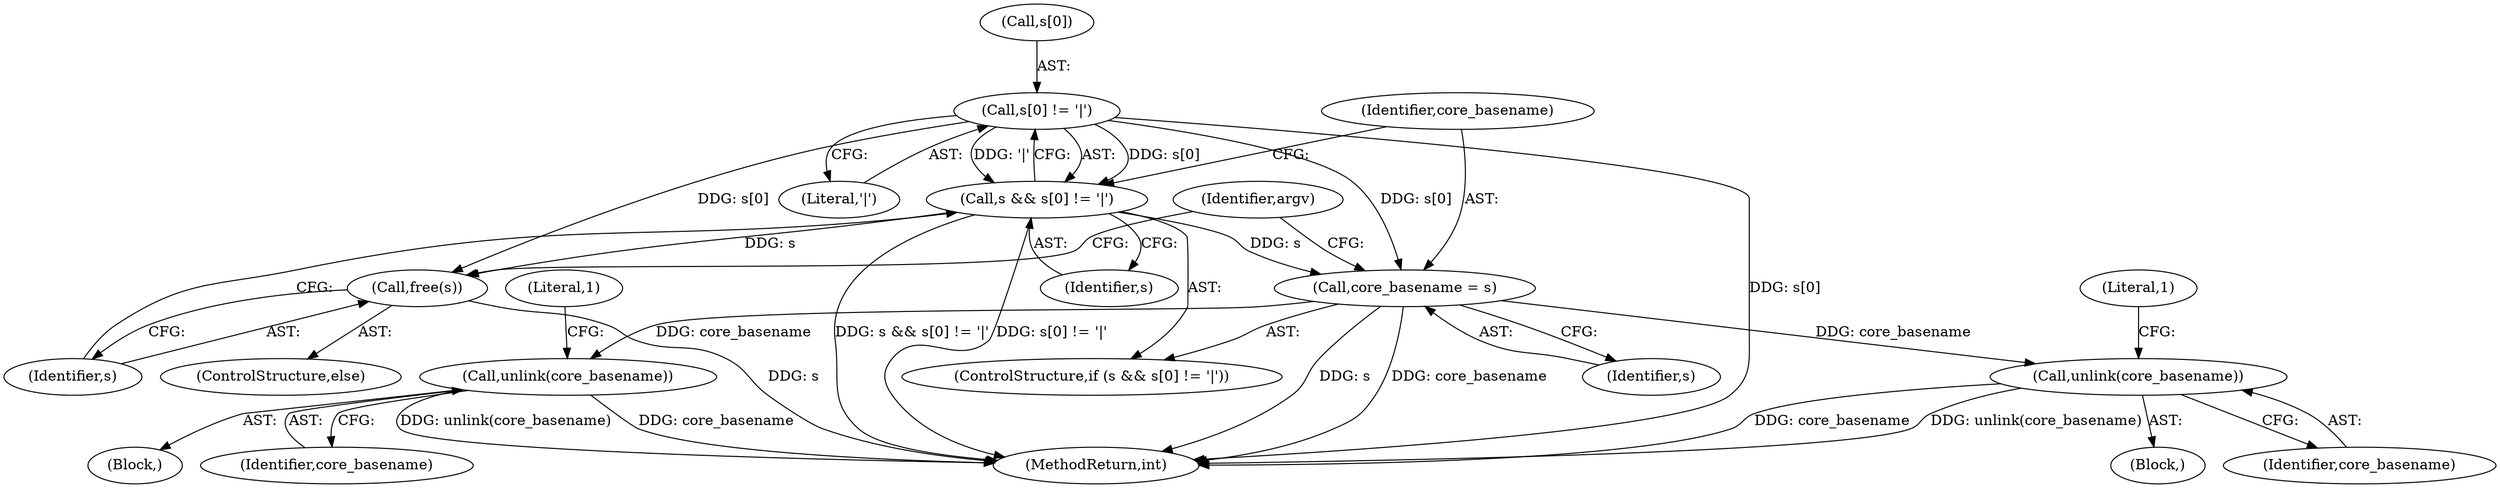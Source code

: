 digraph "0_abrt_80408e9e24a1c10f85fd969e1853e0f192157f92_0@array" {
"1000333" [label="(Call,s[0] != '|')"];
"1000331" [label="(Call,s && s[0] != '|')"];
"1000338" [label="(Call,core_basename = s)"];
"1001150" [label="(Call,unlink(core_basename))"];
"1001165" [label="(Call,unlink(core_basename))"];
"1000342" [label="(Call,free(s))"];
"1001150" [label="(Call,unlink(core_basename))"];
"1000339" [label="(Identifier,core_basename)"];
"1000330" [label="(ControlStructure,if (s && s[0] != '|'))"];
"1000341" [label="(ControlStructure,else)"];
"1000332" [label="(Identifier,s)"];
"1001166" [label="(Identifier,core_basename)"];
"1001162" [label="(Block,)"];
"1000342" [label="(Call,free(s))"];
"1001144" [label="(Block,)"];
"1000338" [label="(Call,core_basename = s)"];
"1001165" [label="(Call,unlink(core_basename))"];
"1000340" [label="(Identifier,s)"];
"1000348" [label="(Identifier,argv)"];
"1001180" [label="(MethodReturn,int)"];
"1000331" [label="(Call,s && s[0] != '|')"];
"1001153" [label="(Literal,1)"];
"1001168" [label="(Literal,1)"];
"1000334" [label="(Call,s[0])"];
"1001151" [label="(Identifier,core_basename)"];
"1000337" [label="(Literal,'|')"];
"1000333" [label="(Call,s[0] != '|')"];
"1000343" [label="(Identifier,s)"];
"1000333" -> "1000331"  [label="AST: "];
"1000333" -> "1000337"  [label="CFG: "];
"1000334" -> "1000333"  [label="AST: "];
"1000337" -> "1000333"  [label="AST: "];
"1000331" -> "1000333"  [label="CFG: "];
"1000333" -> "1001180"  [label="DDG: s[0]"];
"1000333" -> "1000331"  [label="DDG: s[0]"];
"1000333" -> "1000331"  [label="DDG: '|'"];
"1000333" -> "1000338"  [label="DDG: s[0]"];
"1000333" -> "1000342"  [label="DDG: s[0]"];
"1000331" -> "1000330"  [label="AST: "];
"1000331" -> "1000332"  [label="CFG: "];
"1000332" -> "1000331"  [label="AST: "];
"1000339" -> "1000331"  [label="CFG: "];
"1000343" -> "1000331"  [label="CFG: "];
"1000331" -> "1001180"  [label="DDG: s && s[0] != '|'"];
"1000331" -> "1001180"  [label="DDG: s[0] != '|'"];
"1000331" -> "1000338"  [label="DDG: s"];
"1000331" -> "1000342"  [label="DDG: s"];
"1000338" -> "1000330"  [label="AST: "];
"1000338" -> "1000340"  [label="CFG: "];
"1000339" -> "1000338"  [label="AST: "];
"1000340" -> "1000338"  [label="AST: "];
"1000348" -> "1000338"  [label="CFG: "];
"1000338" -> "1001180"  [label="DDG: core_basename"];
"1000338" -> "1001180"  [label="DDG: s"];
"1000338" -> "1001150"  [label="DDG: core_basename"];
"1000338" -> "1001165"  [label="DDG: core_basename"];
"1001150" -> "1001144"  [label="AST: "];
"1001150" -> "1001151"  [label="CFG: "];
"1001151" -> "1001150"  [label="AST: "];
"1001153" -> "1001150"  [label="CFG: "];
"1001150" -> "1001180"  [label="DDG: core_basename"];
"1001150" -> "1001180"  [label="DDG: unlink(core_basename)"];
"1001165" -> "1001162"  [label="AST: "];
"1001165" -> "1001166"  [label="CFG: "];
"1001166" -> "1001165"  [label="AST: "];
"1001168" -> "1001165"  [label="CFG: "];
"1001165" -> "1001180"  [label="DDG: core_basename"];
"1001165" -> "1001180"  [label="DDG: unlink(core_basename)"];
"1000342" -> "1000341"  [label="AST: "];
"1000342" -> "1000343"  [label="CFG: "];
"1000343" -> "1000342"  [label="AST: "];
"1000348" -> "1000342"  [label="CFG: "];
"1000342" -> "1001180"  [label="DDG: s"];
}
